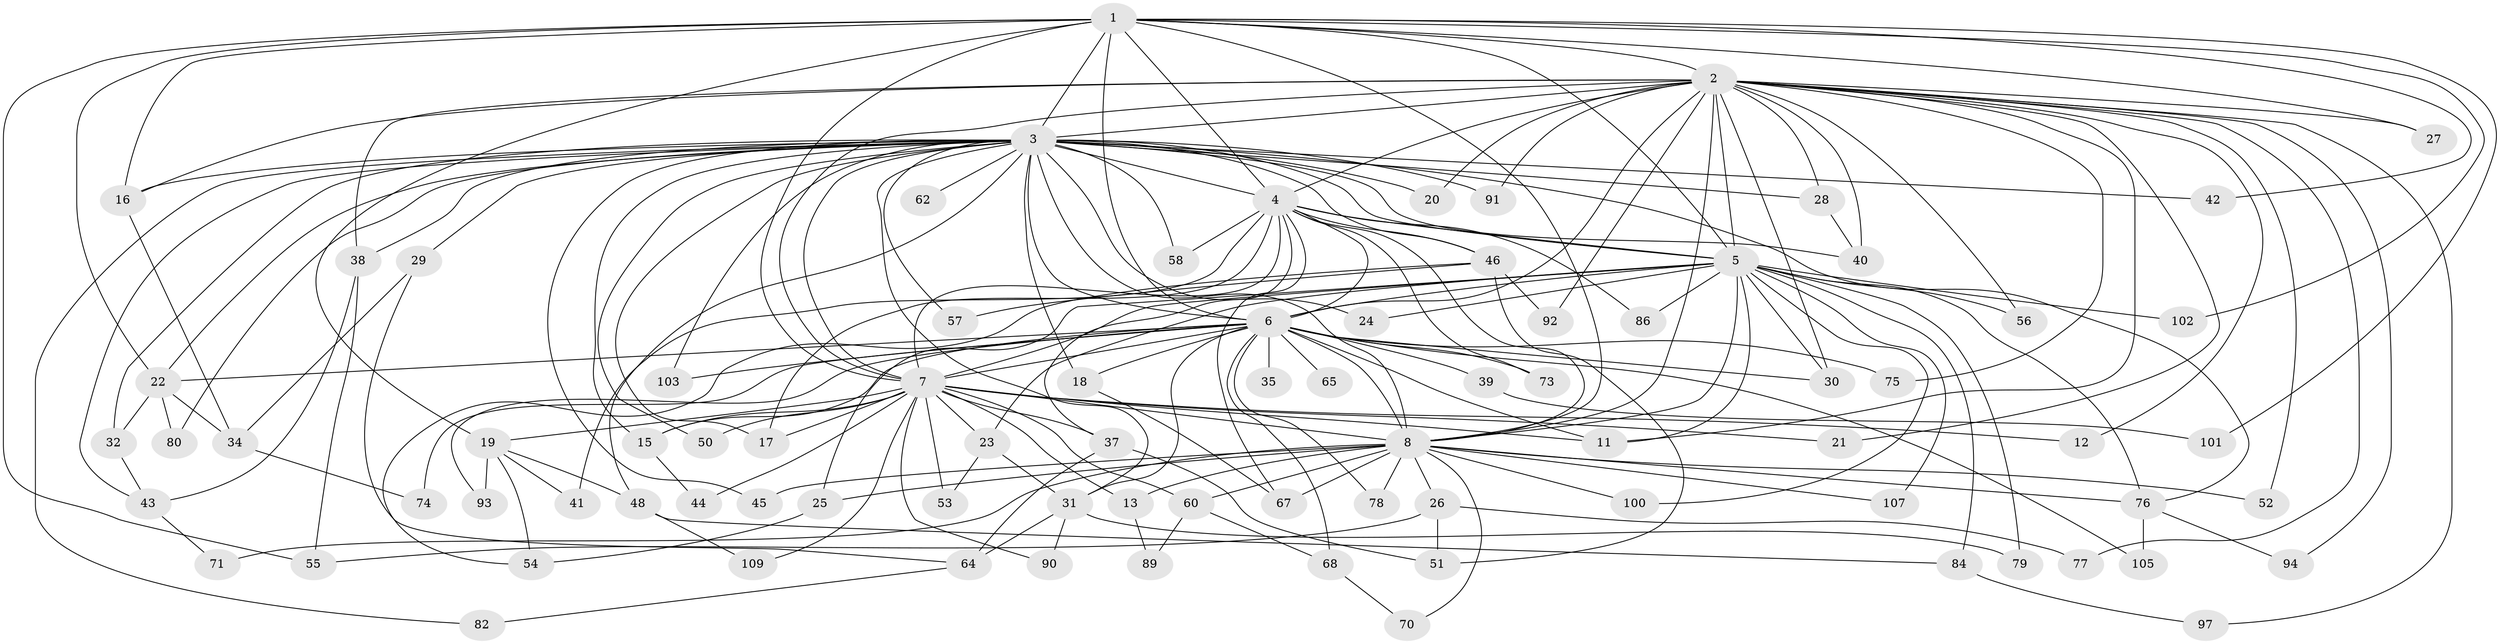 // Generated by graph-tools (version 1.1) at 2025/23/03/03/25 07:23:47]
// undirected, 84 vertices, 191 edges
graph export_dot {
graph [start="1"]
  node [color=gray90,style=filled];
  1 [super="+104"];
  2 [super="+96"];
  3 [super="+10"];
  4 [super="+33"];
  5 [super="+85"];
  6 [super="+9"];
  7 [super="+49"];
  8 [super="+14"];
  11 [super="+83"];
  12;
  13;
  15 [super="+108"];
  16 [super="+59"];
  17 [super="+95"];
  18;
  19 [super="+87"];
  20;
  21;
  22 [super="+61"];
  23 [super="+63"];
  24;
  25;
  26;
  27;
  28;
  29;
  30 [super="+47"];
  31 [super="+69"];
  32;
  34 [super="+36"];
  35;
  37;
  38;
  39;
  40 [super="+88"];
  41;
  42;
  43 [super="+99"];
  44;
  45;
  46;
  48;
  50;
  51 [super="+98"];
  52;
  53;
  54 [super="+66"];
  55 [super="+106"];
  56;
  57;
  58;
  60;
  62;
  64;
  65;
  67 [super="+72"];
  68;
  70;
  71;
  73;
  74;
  75;
  76 [super="+81"];
  77;
  78;
  79;
  80;
  82;
  84;
  86;
  89;
  90;
  91;
  92;
  93;
  94;
  97;
  100;
  101;
  102;
  103;
  105;
  107;
  109;
  1 -- 2 [weight=2];
  1 -- 3 [weight=2];
  1 -- 4;
  1 -- 5;
  1 -- 6 [weight=2];
  1 -- 7;
  1 -- 8;
  1 -- 16;
  1 -- 19;
  1 -- 27;
  1 -- 42;
  1 -- 55;
  1 -- 101;
  1 -- 102;
  1 -- 22;
  2 -- 3 [weight=2];
  2 -- 4;
  2 -- 5;
  2 -- 6 [weight=2];
  2 -- 7;
  2 -- 8;
  2 -- 12;
  2 -- 20;
  2 -- 21;
  2 -- 27;
  2 -- 28;
  2 -- 30;
  2 -- 38;
  2 -- 52;
  2 -- 56;
  2 -- 75;
  2 -- 77;
  2 -- 91;
  2 -- 92;
  2 -- 94;
  2 -- 97;
  2 -- 16 [weight=2];
  2 -- 40;
  2 -- 11;
  3 -- 4 [weight=3];
  3 -- 5 [weight=2];
  3 -- 6 [weight=4];
  3 -- 7 [weight=2];
  3 -- 8 [weight=3];
  3 -- 20;
  3 -- 22;
  3 -- 24;
  3 -- 29 [weight=2];
  3 -- 32;
  3 -- 40;
  3 -- 42;
  3 -- 43;
  3 -- 50;
  3 -- 58;
  3 -- 62 [weight=2];
  3 -- 76;
  3 -- 82;
  3 -- 16;
  3 -- 17;
  3 -- 18;
  3 -- 80;
  3 -- 91;
  3 -- 28;
  3 -- 31;
  3 -- 38;
  3 -- 103;
  3 -- 45;
  3 -- 46;
  3 -- 48;
  3 -- 57;
  3 -- 15;
  4 -- 5;
  4 -- 6 [weight=2];
  4 -- 7;
  4 -- 8;
  4 -- 17;
  4 -- 41;
  4 -- 46;
  4 -- 73;
  4 -- 86;
  4 -- 58;
  4 -- 37;
  4 -- 67;
  5 -- 6 [weight=2];
  5 -- 7;
  5 -- 8;
  5 -- 23;
  5 -- 24;
  5 -- 25;
  5 -- 30;
  5 -- 56;
  5 -- 76;
  5 -- 79;
  5 -- 84;
  5 -- 86;
  5 -- 100;
  5 -- 102;
  5 -- 107;
  5 -- 11;
  6 -- 7 [weight=2];
  6 -- 8 [weight=2];
  6 -- 11;
  6 -- 15;
  6 -- 18;
  6 -- 22;
  6 -- 39 [weight=2];
  6 -- 65 [weight=2];
  6 -- 73;
  6 -- 105;
  6 -- 68;
  6 -- 74;
  6 -- 75;
  6 -- 78;
  6 -- 93;
  6 -- 31;
  6 -- 35;
  6 -- 103;
  6 -- 30;
  7 -- 8;
  7 -- 11;
  7 -- 12;
  7 -- 13 [weight=2];
  7 -- 15;
  7 -- 19;
  7 -- 21;
  7 -- 23;
  7 -- 37;
  7 -- 44;
  7 -- 50;
  7 -- 53;
  7 -- 60;
  7 -- 90;
  7 -- 109;
  7 -- 17;
  8 -- 13;
  8 -- 25;
  8 -- 26 [weight=2];
  8 -- 52;
  8 -- 60;
  8 -- 67;
  8 -- 70;
  8 -- 78;
  8 -- 100;
  8 -- 107;
  8 -- 71;
  8 -- 45;
  8 -- 76;
  13 -- 89;
  15 -- 44;
  16 -- 34;
  18 -- 67;
  19 -- 41;
  19 -- 48;
  19 -- 93;
  19 -- 54 [weight=2];
  22 -- 32;
  22 -- 34;
  22 -- 80;
  23 -- 53;
  23 -- 31;
  25 -- 54;
  26 -- 51;
  26 -- 55;
  26 -- 77;
  28 -- 40;
  29 -- 64;
  29 -- 34;
  31 -- 79;
  31 -- 90;
  31 -- 64;
  32 -- 43;
  34 -- 74;
  37 -- 51;
  37 -- 64;
  38 -- 43;
  38 -- 55;
  39 -- 101;
  43 -- 71;
  46 -- 54;
  46 -- 57;
  46 -- 92;
  46 -- 51;
  48 -- 84;
  48 -- 109;
  60 -- 68;
  60 -- 89;
  64 -- 82;
  68 -- 70;
  76 -- 94;
  76 -- 105;
  84 -- 97;
}
